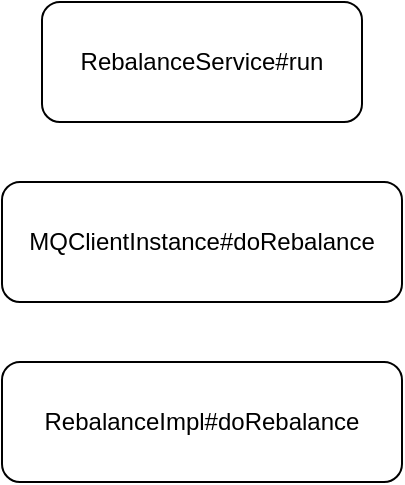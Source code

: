 <mxfile version="14.6.11" type="github">
  <diagram id="ggHOKOFDzpn5by2C9Cfr" name="Page-1">
    <mxGraphModel dx="946" dy="536" grid="1" gridSize="10" guides="1" tooltips="1" connect="1" arrows="1" fold="1" page="1" pageScale="1" pageWidth="827" pageHeight="1169" math="0" shadow="0">
      <root>
        <mxCell id="0" />
        <mxCell id="1" parent="0" />
        <mxCell id="WXPuARuU6ua65XFEVFct-1" value="RebalanceService#run" style="rounded=1;whiteSpace=wrap;html=1;" vertex="1" parent="1">
          <mxGeometry x="140" y="210" width="160" height="60" as="geometry" />
        </mxCell>
        <mxCell id="WXPuARuU6ua65XFEVFct-2" value="MQClientInstance#doRebalance" style="rounded=1;whiteSpace=wrap;html=1;" vertex="1" parent="1">
          <mxGeometry x="120" y="300" width="200" height="60" as="geometry" />
        </mxCell>
        <mxCell id="WXPuARuU6ua65XFEVFct-3" value="RebalanceImpl#doRebalance" style="rounded=1;whiteSpace=wrap;html=1;" vertex="1" parent="1">
          <mxGeometry x="120" y="390" width="200" height="60" as="geometry" />
        </mxCell>
      </root>
    </mxGraphModel>
  </diagram>
</mxfile>
